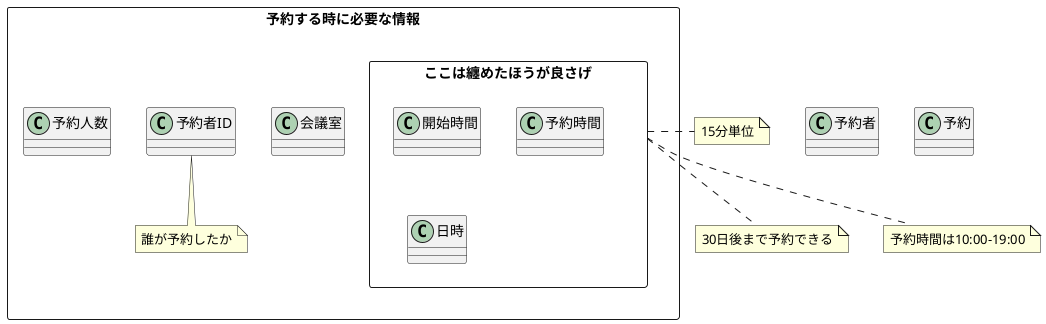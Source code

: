 @startuml

class 予約者
class 予約

rectangle 予約する時に必要な情報 {
    class 会議室
    class 予約者ID
    rectangle ここは纏めたほうが良さげ {
        class 開始時間
        class 予約時間
        class 日時
    }
    class 予約人数
    class 予約者ID
    note bottom of 予約者ID
    誰が予約したか
    end note 
}

note right of ここは纏めたほうが良さげ
15分単位
end note
note bottom of ここは纏めたほうが良さげ
30日後まで予約できる
end note
note bottom of ここは纏めたほうが良さげ
予約時間は10:00-19:00
end note

@enduml